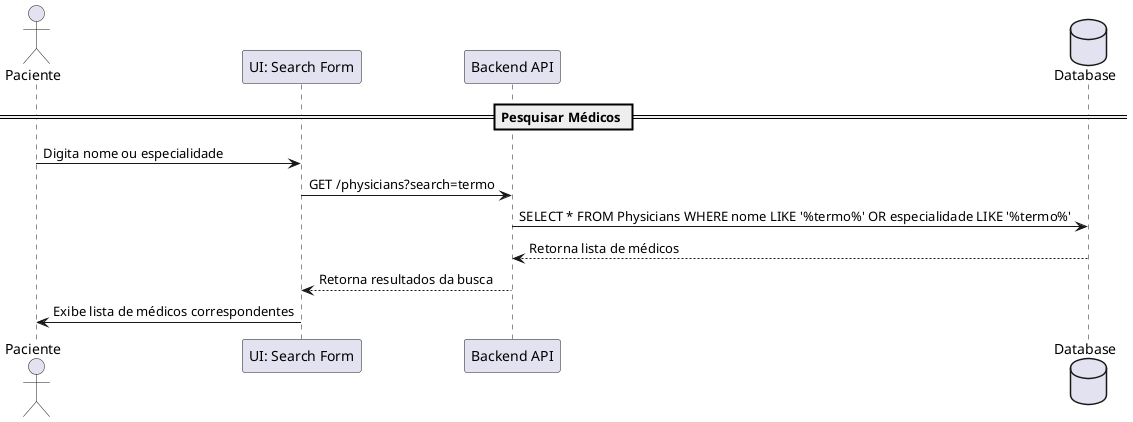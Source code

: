 @startuml
actor Paciente
participant "UI: Search Form" as UI
participant "Backend API" as API
database "Database" as DB

== Pesquisar Médicos ==

Paciente -> UI : Digita nome ou especialidade
UI -> API : GET /physicians?search=termo
API -> DB : SELECT * FROM Physicians WHERE nome LIKE '%termo%' OR especialidade LIKE '%termo%'
DB --> API : Retorna lista de médicos
API --> UI : Retorna resultados da busca
UI -> Paciente : Exibe lista de médicos correspondentes

@enduml

